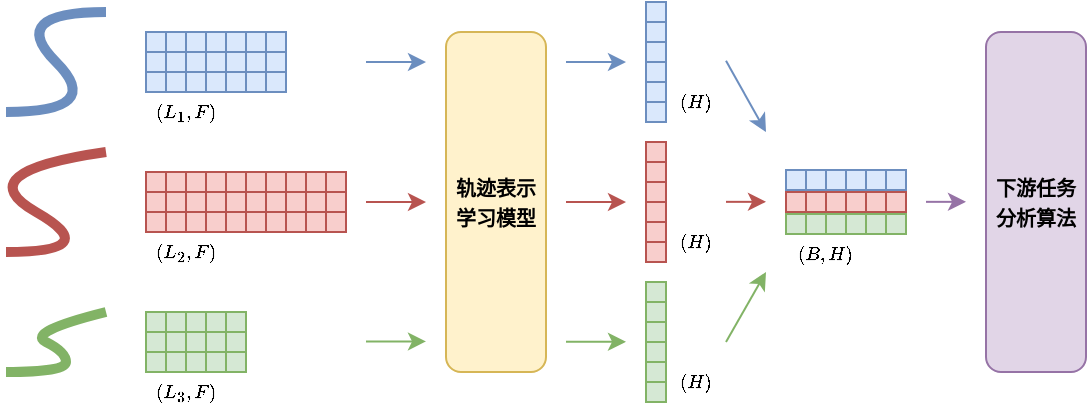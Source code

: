 <mxfile version="26.2.4">
  <diagram name="第 1 页" id="fXplxL7RxXCnTCHVlQfk">
    <mxGraphModel dx="788" dy="467" grid="1" gridSize="10" guides="1" tooltips="1" connect="1" arrows="1" fold="1" page="1" pageScale="1" pageWidth="827" pageHeight="1169" math="1" shadow="0">
      <root>
        <mxCell id="0" />
        <mxCell id="1" parent="0" />
        <mxCell id="59bn6zkRBfai4LQEzVHQ-1" value="&lt;font style=&quot;font-size: 10px;&quot; face=&quot;Simsun&quot;&gt;&lt;b&gt;轨迹表示学习模型&lt;/b&gt;&lt;/font&gt;" style="rounded=1;whiteSpace=wrap;html=1;fillColor=#fff2cc;strokeColor=#d6b656;" parent="1" vertex="1">
          <mxGeometry x="340" y="320" width="50" height="170" as="geometry" />
        </mxCell>
        <mxCell id="59bn6zkRBfai4LQEzVHQ-2" value="" style="curved=1;endArrow=none;html=1;rounded=0;fillColor=#dae8fc;strokeColor=#6c8ebf;startFill=0;strokeWidth=5;" parent="1" edge="1">
          <mxGeometry width="50" height="50" relative="1" as="geometry">
            <mxPoint x="120" y="360" as="sourcePoint" />
            <mxPoint x="170" y="310" as="targetPoint" />
            <Array as="points">
              <mxPoint x="170" y="360" />
              <mxPoint x="120" y="310" />
            </Array>
          </mxGeometry>
        </mxCell>
        <mxCell id="59bn6zkRBfai4LQEzVHQ-5" value="" style="rounded=0;whiteSpace=wrap;html=1;fillColor=#dae8fc;strokeColor=#6c8ebf;" parent="1" vertex="1">
          <mxGeometry x="190" y="330" width="10" height="10" as="geometry" />
        </mxCell>
        <mxCell id="59bn6zkRBfai4LQEzVHQ-7" value="" style="rounded=0;whiteSpace=wrap;html=1;fillColor=#dae8fc;strokeColor=#6c8ebf;" parent="1" vertex="1">
          <mxGeometry x="200" y="330" width="10" height="10" as="geometry" />
        </mxCell>
        <mxCell id="59bn6zkRBfai4LQEzVHQ-8" value="" style="rounded=0;whiteSpace=wrap;html=1;fillColor=#dae8fc;strokeColor=#6c8ebf;" parent="1" vertex="1">
          <mxGeometry x="210" y="330" width="10" height="10" as="geometry" />
        </mxCell>
        <mxCell id="59bn6zkRBfai4LQEzVHQ-9" value="" style="rounded=0;whiteSpace=wrap;html=1;fillColor=#dae8fc;strokeColor=#6c8ebf;" parent="1" vertex="1">
          <mxGeometry x="220" y="330" width="10" height="10" as="geometry" />
        </mxCell>
        <mxCell id="59bn6zkRBfai4LQEzVHQ-10" value="" style="rounded=0;whiteSpace=wrap;html=1;fillColor=#dae8fc;strokeColor=#6c8ebf;" parent="1" vertex="1">
          <mxGeometry x="230" y="330" width="10" height="10" as="geometry" />
        </mxCell>
        <mxCell id="59bn6zkRBfai4LQEzVHQ-11" value="" style="rounded=0;whiteSpace=wrap;html=1;fillColor=#dae8fc;strokeColor=#6c8ebf;" parent="1" vertex="1">
          <mxGeometry x="240" y="330" width="10" height="10" as="geometry" />
        </mxCell>
        <mxCell id="59bn6zkRBfai4LQEzVHQ-12" value="" style="rounded=0;whiteSpace=wrap;html=1;fillColor=#dae8fc;strokeColor=#6c8ebf;" parent="1" vertex="1">
          <mxGeometry x="250" y="330" width="10" height="10" as="geometry" />
        </mxCell>
        <mxCell id="59bn6zkRBfai4LQEzVHQ-13" value="" style="curved=1;endArrow=none;html=1;rounded=0;fillColor=#f8cecc;strokeColor=#b85450;startFill=0;strokeWidth=5;" parent="1" edge="1">
          <mxGeometry width="50" height="50" relative="1" as="geometry">
            <mxPoint x="120" y="430" as="sourcePoint" />
            <mxPoint x="170" y="380" as="targetPoint" />
            <Array as="points">
              <mxPoint x="170" y="430" />
              <mxPoint x="100" y="390" />
            </Array>
          </mxGeometry>
        </mxCell>
        <mxCell id="59bn6zkRBfai4LQEzVHQ-14" value="" style="rounded=0;whiteSpace=wrap;html=1;fillColor=#f8cecc;strokeColor=#b85450;" parent="1" vertex="1">
          <mxGeometry x="190" y="400" width="10" height="10" as="geometry" />
        </mxCell>
        <mxCell id="59bn6zkRBfai4LQEzVHQ-15" value="" style="rounded=0;whiteSpace=wrap;html=1;fillColor=#f8cecc;strokeColor=#b85450;" parent="1" vertex="1">
          <mxGeometry x="200" y="400" width="10" height="10" as="geometry" />
        </mxCell>
        <mxCell id="59bn6zkRBfai4LQEzVHQ-16" value="" style="rounded=0;whiteSpace=wrap;html=1;fillColor=#f8cecc;strokeColor=#b85450;" parent="1" vertex="1">
          <mxGeometry x="210" y="400" width="10" height="10" as="geometry" />
        </mxCell>
        <mxCell id="59bn6zkRBfai4LQEzVHQ-17" value="" style="rounded=0;whiteSpace=wrap;html=1;fillColor=#f8cecc;strokeColor=#b85450;" parent="1" vertex="1">
          <mxGeometry x="220" y="400" width="10" height="10" as="geometry" />
        </mxCell>
        <mxCell id="59bn6zkRBfai4LQEzVHQ-18" value="" style="rounded=0;whiteSpace=wrap;html=1;fillColor=#f8cecc;strokeColor=#b85450;" parent="1" vertex="1">
          <mxGeometry x="230" y="400" width="10" height="10" as="geometry" />
        </mxCell>
        <mxCell id="59bn6zkRBfai4LQEzVHQ-19" value="" style="rounded=0;whiteSpace=wrap;html=1;fillColor=#f8cecc;strokeColor=#b85450;" parent="1" vertex="1">
          <mxGeometry x="240" y="400" width="10" height="10" as="geometry" />
        </mxCell>
        <mxCell id="59bn6zkRBfai4LQEzVHQ-20" value="" style="rounded=0;whiteSpace=wrap;html=1;fillColor=#f8cecc;strokeColor=#b85450;" parent="1" vertex="1">
          <mxGeometry x="250" y="400" width="10" height="10" as="geometry" />
        </mxCell>
        <mxCell id="59bn6zkRBfai4LQEzVHQ-21" value="" style="rounded=0;whiteSpace=wrap;html=1;fillColor=#f8cecc;strokeColor=#b85450;" parent="1" vertex="1">
          <mxGeometry x="260" y="400" width="10" height="10" as="geometry" />
        </mxCell>
        <mxCell id="59bn6zkRBfai4LQEzVHQ-22" value="" style="rounded=0;whiteSpace=wrap;html=1;fillColor=#f8cecc;strokeColor=#b85450;" parent="1" vertex="1">
          <mxGeometry x="270" y="400" width="10" height="10" as="geometry" />
        </mxCell>
        <mxCell id="59bn6zkRBfai4LQEzVHQ-23" value="" style="rounded=0;whiteSpace=wrap;html=1;fillColor=#f8cecc;strokeColor=#b85450;" parent="1" vertex="1">
          <mxGeometry x="280" y="400" width="10" height="10" as="geometry" />
        </mxCell>
        <mxCell id="59bn6zkRBfai4LQEzVHQ-24" value="" style="curved=1;endArrow=none;html=1;rounded=0;fillColor=#d5e8d4;strokeColor=#82b366;startFill=0;strokeWidth=5;" parent="1" edge="1">
          <mxGeometry width="50" height="50" relative="1" as="geometry">
            <mxPoint x="120" y="490" as="sourcePoint" />
            <mxPoint x="170" y="460" as="targetPoint" />
            <Array as="points">
              <mxPoint x="150" y="490" />
              <mxPoint x="150" y="480" />
              <mxPoint x="130" y="470" />
            </Array>
          </mxGeometry>
        </mxCell>
        <mxCell id="59bn6zkRBfai4LQEzVHQ-25" value="" style="rounded=0;whiteSpace=wrap;html=1;fillColor=#d5e8d4;strokeColor=#82b366;" parent="1" vertex="1">
          <mxGeometry x="190" y="470" width="10" height="10" as="geometry" />
        </mxCell>
        <mxCell id="59bn6zkRBfai4LQEzVHQ-26" value="" style="rounded=0;whiteSpace=wrap;html=1;fillColor=#d5e8d4;strokeColor=#82b366;" parent="1" vertex="1">
          <mxGeometry x="200" y="470" width="10" height="10" as="geometry" />
        </mxCell>
        <mxCell id="59bn6zkRBfai4LQEzVHQ-27" value="" style="rounded=0;whiteSpace=wrap;html=1;fillColor=#d5e8d4;strokeColor=#82b366;" parent="1" vertex="1">
          <mxGeometry x="210" y="470" width="10" height="10" as="geometry" />
        </mxCell>
        <mxCell id="59bn6zkRBfai4LQEzVHQ-28" value="" style="rounded=0;whiteSpace=wrap;html=1;fillColor=#d5e8d4;strokeColor=#82b366;" parent="1" vertex="1">
          <mxGeometry x="220" y="470" width="10" height="10" as="geometry" />
        </mxCell>
        <mxCell id="59bn6zkRBfai4LQEzVHQ-29" value="" style="rounded=0;whiteSpace=wrap;html=1;fillColor=#d5e8d4;strokeColor=#82b366;" parent="1" vertex="1">
          <mxGeometry x="230" y="470" width="10" height="10" as="geometry" />
        </mxCell>
        <mxCell id="59bn6zkRBfai4LQEzVHQ-51" value="" style="rounded=0;whiteSpace=wrap;html=1;fillColor=#dae8fc;strokeColor=#6c8ebf;" parent="1" vertex="1">
          <mxGeometry x="190" y="340" width="10" height="10" as="geometry" />
        </mxCell>
        <mxCell id="59bn6zkRBfai4LQEzVHQ-52" value="" style="rounded=0;whiteSpace=wrap;html=1;fillColor=#dae8fc;strokeColor=#6c8ebf;" parent="1" vertex="1">
          <mxGeometry x="200" y="340" width="10" height="10" as="geometry" />
        </mxCell>
        <mxCell id="59bn6zkRBfai4LQEzVHQ-53" value="" style="rounded=0;whiteSpace=wrap;html=1;fillColor=#dae8fc;strokeColor=#6c8ebf;" parent="1" vertex="1">
          <mxGeometry x="210" y="340" width="10" height="10" as="geometry" />
        </mxCell>
        <mxCell id="59bn6zkRBfai4LQEzVHQ-54" value="" style="rounded=0;whiteSpace=wrap;html=1;fillColor=#dae8fc;strokeColor=#6c8ebf;" parent="1" vertex="1">
          <mxGeometry x="220" y="340" width="10" height="10" as="geometry" />
        </mxCell>
        <mxCell id="59bn6zkRBfai4LQEzVHQ-55" value="" style="rounded=0;whiteSpace=wrap;html=1;fillColor=#dae8fc;strokeColor=#6c8ebf;" parent="1" vertex="1">
          <mxGeometry x="230" y="340" width="10" height="10" as="geometry" />
        </mxCell>
        <mxCell id="59bn6zkRBfai4LQEzVHQ-56" value="" style="rounded=0;whiteSpace=wrap;html=1;fillColor=#dae8fc;strokeColor=#6c8ebf;" parent="1" vertex="1">
          <mxGeometry x="240" y="340" width="10" height="10" as="geometry" />
        </mxCell>
        <mxCell id="59bn6zkRBfai4LQEzVHQ-57" value="" style="rounded=0;whiteSpace=wrap;html=1;fillColor=#dae8fc;strokeColor=#6c8ebf;" parent="1" vertex="1">
          <mxGeometry x="250" y="340" width="10" height="10" as="geometry" />
        </mxCell>
        <mxCell id="59bn6zkRBfai4LQEzVHQ-58" value="" style="rounded=0;whiteSpace=wrap;html=1;fillColor=#dae8fc;strokeColor=#6c8ebf;" parent="1" vertex="1">
          <mxGeometry x="190" y="320" width="10" height="10" as="geometry" />
        </mxCell>
        <mxCell id="59bn6zkRBfai4LQEzVHQ-59" value="" style="rounded=0;whiteSpace=wrap;html=1;fillColor=#dae8fc;strokeColor=#6c8ebf;" parent="1" vertex="1">
          <mxGeometry x="200" y="320" width="10" height="10" as="geometry" />
        </mxCell>
        <mxCell id="59bn6zkRBfai4LQEzVHQ-60" value="" style="rounded=0;whiteSpace=wrap;html=1;fillColor=#dae8fc;strokeColor=#6c8ebf;" parent="1" vertex="1">
          <mxGeometry x="210" y="320" width="10" height="10" as="geometry" />
        </mxCell>
        <mxCell id="59bn6zkRBfai4LQEzVHQ-61" value="" style="rounded=0;whiteSpace=wrap;html=1;fillColor=#dae8fc;strokeColor=#6c8ebf;" parent="1" vertex="1">
          <mxGeometry x="220" y="320" width="10" height="10" as="geometry" />
        </mxCell>
        <mxCell id="59bn6zkRBfai4LQEzVHQ-62" value="" style="rounded=0;whiteSpace=wrap;html=1;fillColor=#dae8fc;strokeColor=#6c8ebf;" parent="1" vertex="1">
          <mxGeometry x="230" y="320" width="10" height="10" as="geometry" />
        </mxCell>
        <mxCell id="59bn6zkRBfai4LQEzVHQ-63" value="" style="rounded=0;whiteSpace=wrap;html=1;fillColor=#dae8fc;strokeColor=#6c8ebf;" parent="1" vertex="1">
          <mxGeometry x="240" y="320" width="10" height="10" as="geometry" />
        </mxCell>
        <mxCell id="59bn6zkRBfai4LQEzVHQ-64" value="" style="rounded=0;whiteSpace=wrap;html=1;fillColor=#dae8fc;strokeColor=#6c8ebf;" parent="1" vertex="1">
          <mxGeometry x="250" y="320" width="10" height="10" as="geometry" />
        </mxCell>
        <mxCell id="59bn6zkRBfai4LQEzVHQ-65" value="" style="rounded=0;whiteSpace=wrap;html=1;fillColor=#f8cecc;strokeColor=#b85450;" parent="1" vertex="1">
          <mxGeometry x="190" y="390" width="10" height="10" as="geometry" />
        </mxCell>
        <mxCell id="59bn6zkRBfai4LQEzVHQ-66" value="" style="rounded=0;whiteSpace=wrap;html=1;fillColor=#f8cecc;strokeColor=#b85450;" parent="1" vertex="1">
          <mxGeometry x="200" y="390" width="10" height="10" as="geometry" />
        </mxCell>
        <mxCell id="59bn6zkRBfai4LQEzVHQ-67" value="" style="rounded=0;whiteSpace=wrap;html=1;fillColor=#f8cecc;strokeColor=#b85450;" parent="1" vertex="1">
          <mxGeometry x="210" y="390" width="10" height="10" as="geometry" />
        </mxCell>
        <mxCell id="59bn6zkRBfai4LQEzVHQ-68" value="" style="rounded=0;whiteSpace=wrap;html=1;fillColor=#f8cecc;strokeColor=#b85450;" parent="1" vertex="1">
          <mxGeometry x="220" y="390" width="10" height="10" as="geometry" />
        </mxCell>
        <mxCell id="59bn6zkRBfai4LQEzVHQ-69" value="" style="rounded=0;whiteSpace=wrap;html=1;fillColor=#f8cecc;strokeColor=#b85450;" parent="1" vertex="1">
          <mxGeometry x="230" y="390" width="10" height="10" as="geometry" />
        </mxCell>
        <mxCell id="59bn6zkRBfai4LQEzVHQ-70" value="" style="rounded=0;whiteSpace=wrap;html=1;fillColor=#f8cecc;strokeColor=#b85450;" parent="1" vertex="1">
          <mxGeometry x="240" y="390" width="10" height="10" as="geometry" />
        </mxCell>
        <mxCell id="59bn6zkRBfai4LQEzVHQ-71" value="" style="rounded=0;whiteSpace=wrap;html=1;fillColor=#f8cecc;strokeColor=#b85450;" parent="1" vertex="1">
          <mxGeometry x="250" y="390" width="10" height="10" as="geometry" />
        </mxCell>
        <mxCell id="59bn6zkRBfai4LQEzVHQ-72" value="" style="rounded=0;whiteSpace=wrap;html=1;fillColor=#f8cecc;strokeColor=#b85450;" parent="1" vertex="1">
          <mxGeometry x="260" y="390" width="10" height="10" as="geometry" />
        </mxCell>
        <mxCell id="59bn6zkRBfai4LQEzVHQ-73" value="" style="rounded=0;whiteSpace=wrap;html=1;fillColor=#f8cecc;strokeColor=#b85450;" parent="1" vertex="1">
          <mxGeometry x="270" y="390" width="10" height="10" as="geometry" />
        </mxCell>
        <mxCell id="59bn6zkRBfai4LQEzVHQ-74" value="" style="rounded=0;whiteSpace=wrap;html=1;fillColor=#f8cecc;strokeColor=#b85450;" parent="1" vertex="1">
          <mxGeometry x="280" y="390" width="10" height="10" as="geometry" />
        </mxCell>
        <mxCell id="59bn6zkRBfai4LQEzVHQ-75" value="" style="rounded=0;whiteSpace=wrap;html=1;fillColor=#f8cecc;strokeColor=#b85450;" parent="1" vertex="1">
          <mxGeometry x="190" y="410" width="10" height="10" as="geometry" />
        </mxCell>
        <mxCell id="59bn6zkRBfai4LQEzVHQ-76" value="" style="rounded=0;whiteSpace=wrap;html=1;fillColor=#f8cecc;strokeColor=#b85450;" parent="1" vertex="1">
          <mxGeometry x="200" y="410" width="10" height="10" as="geometry" />
        </mxCell>
        <mxCell id="59bn6zkRBfai4LQEzVHQ-77" value="" style="rounded=0;whiteSpace=wrap;html=1;fillColor=#f8cecc;strokeColor=#b85450;" parent="1" vertex="1">
          <mxGeometry x="210" y="410" width="10" height="10" as="geometry" />
        </mxCell>
        <mxCell id="59bn6zkRBfai4LQEzVHQ-78" value="" style="rounded=0;whiteSpace=wrap;html=1;fillColor=#f8cecc;strokeColor=#b85450;" parent="1" vertex="1">
          <mxGeometry x="220" y="410" width="10" height="10" as="geometry" />
        </mxCell>
        <mxCell id="59bn6zkRBfai4LQEzVHQ-79" value="" style="rounded=0;whiteSpace=wrap;html=1;fillColor=#f8cecc;strokeColor=#b85450;" parent="1" vertex="1">
          <mxGeometry x="230" y="410" width="10" height="10" as="geometry" />
        </mxCell>
        <mxCell id="59bn6zkRBfai4LQEzVHQ-80" value="" style="rounded=0;whiteSpace=wrap;html=1;fillColor=#f8cecc;strokeColor=#b85450;" parent="1" vertex="1">
          <mxGeometry x="240" y="410" width="10" height="10" as="geometry" />
        </mxCell>
        <mxCell id="59bn6zkRBfai4LQEzVHQ-81" value="" style="rounded=0;whiteSpace=wrap;html=1;fillColor=#f8cecc;strokeColor=#b85450;" parent="1" vertex="1">
          <mxGeometry x="250" y="410" width="10" height="10" as="geometry" />
        </mxCell>
        <mxCell id="59bn6zkRBfai4LQEzVHQ-82" value="" style="rounded=0;whiteSpace=wrap;html=1;fillColor=#f8cecc;strokeColor=#b85450;" parent="1" vertex="1">
          <mxGeometry x="260" y="410" width="10" height="10" as="geometry" />
        </mxCell>
        <mxCell id="59bn6zkRBfai4LQEzVHQ-83" value="" style="rounded=0;whiteSpace=wrap;html=1;fillColor=#f8cecc;strokeColor=#b85450;" parent="1" vertex="1">
          <mxGeometry x="270" y="410" width="10" height="10" as="geometry" />
        </mxCell>
        <mxCell id="59bn6zkRBfai4LQEzVHQ-84" value="" style="rounded=0;whiteSpace=wrap;html=1;fillColor=#f8cecc;strokeColor=#b85450;" parent="1" vertex="1">
          <mxGeometry x="280" y="410" width="10" height="10" as="geometry" />
        </mxCell>
        <mxCell id="59bn6zkRBfai4LQEzVHQ-95" value="" style="rounded=0;whiteSpace=wrap;html=1;fillColor=#d5e8d4;strokeColor=#82b366;" parent="1" vertex="1">
          <mxGeometry x="190" y="480" width="10" height="10" as="geometry" />
        </mxCell>
        <mxCell id="59bn6zkRBfai4LQEzVHQ-96" value="" style="rounded=0;whiteSpace=wrap;html=1;fillColor=#d5e8d4;strokeColor=#82b366;" parent="1" vertex="1">
          <mxGeometry x="200" y="480" width="10" height="10" as="geometry" />
        </mxCell>
        <mxCell id="59bn6zkRBfai4LQEzVHQ-97" value="" style="rounded=0;whiteSpace=wrap;html=1;fillColor=#d5e8d4;strokeColor=#82b366;" parent="1" vertex="1">
          <mxGeometry x="210" y="480" width="10" height="10" as="geometry" />
        </mxCell>
        <mxCell id="59bn6zkRBfai4LQEzVHQ-98" value="" style="rounded=0;whiteSpace=wrap;html=1;fillColor=#d5e8d4;strokeColor=#82b366;" parent="1" vertex="1">
          <mxGeometry x="220" y="480" width="10" height="10" as="geometry" />
        </mxCell>
        <mxCell id="59bn6zkRBfai4LQEzVHQ-99" value="" style="rounded=0;whiteSpace=wrap;html=1;fillColor=#d5e8d4;strokeColor=#82b366;" parent="1" vertex="1">
          <mxGeometry x="230" y="480" width="10" height="10" as="geometry" />
        </mxCell>
        <mxCell id="59bn6zkRBfai4LQEzVHQ-100" value="" style="rounded=0;whiteSpace=wrap;html=1;fillColor=#d5e8d4;strokeColor=#82b366;" parent="1" vertex="1">
          <mxGeometry x="190" y="460" width="10" height="10" as="geometry" />
        </mxCell>
        <mxCell id="59bn6zkRBfai4LQEzVHQ-101" value="" style="rounded=0;whiteSpace=wrap;html=1;fillColor=#d5e8d4;strokeColor=#82b366;" parent="1" vertex="1">
          <mxGeometry x="200" y="460" width="10" height="10" as="geometry" />
        </mxCell>
        <mxCell id="59bn6zkRBfai4LQEzVHQ-102" value="" style="rounded=0;whiteSpace=wrap;html=1;fillColor=#d5e8d4;strokeColor=#82b366;" parent="1" vertex="1">
          <mxGeometry x="210" y="460" width="10" height="10" as="geometry" />
        </mxCell>
        <mxCell id="59bn6zkRBfai4LQEzVHQ-103" value="" style="rounded=0;whiteSpace=wrap;html=1;fillColor=#d5e8d4;strokeColor=#82b366;" parent="1" vertex="1">
          <mxGeometry x="220" y="460" width="10" height="10" as="geometry" />
        </mxCell>
        <mxCell id="59bn6zkRBfai4LQEzVHQ-104" value="" style="rounded=0;whiteSpace=wrap;html=1;fillColor=#d5e8d4;strokeColor=#82b366;" parent="1" vertex="1">
          <mxGeometry x="230" y="460" width="10" height="10" as="geometry" />
        </mxCell>
        <mxCell id="59bn6zkRBfai4LQEzVHQ-129" value="" style="rounded=0;whiteSpace=wrap;html=1;fillColor=#dae8fc;strokeColor=#6c8ebf;" parent="1" vertex="1">
          <mxGeometry x="440" y="315" width="10" height="10" as="geometry" />
        </mxCell>
        <mxCell id="59bn6zkRBfai4LQEzVHQ-130" value="" style="rounded=0;whiteSpace=wrap;html=1;fillColor=#dae8fc;strokeColor=#6c8ebf;" parent="1" vertex="1">
          <mxGeometry x="440" y="325" width="10" height="10" as="geometry" />
        </mxCell>
        <mxCell id="59bn6zkRBfai4LQEzVHQ-131" value="" style="rounded=0;whiteSpace=wrap;html=1;fillColor=#dae8fc;strokeColor=#6c8ebf;" parent="1" vertex="1">
          <mxGeometry x="440" y="305" width="10" height="10" as="geometry" />
        </mxCell>
        <mxCell id="59bn6zkRBfai4LQEzVHQ-132" value="" style="rounded=0;whiteSpace=wrap;html=1;fillColor=#dae8fc;strokeColor=#6c8ebf;" parent="1" vertex="1">
          <mxGeometry x="440" y="345" width="10" height="10" as="geometry" />
        </mxCell>
        <mxCell id="59bn6zkRBfai4LQEzVHQ-133" value="" style="rounded=0;whiteSpace=wrap;html=1;fillColor=#dae8fc;strokeColor=#6c8ebf;" parent="1" vertex="1">
          <mxGeometry x="440" y="355" width="10" height="10" as="geometry" />
        </mxCell>
        <mxCell id="59bn6zkRBfai4LQEzVHQ-134" value="" style="rounded=0;whiteSpace=wrap;html=1;fillColor=#dae8fc;strokeColor=#6c8ebf;" parent="1" vertex="1">
          <mxGeometry x="440" y="335" width="10" height="10" as="geometry" />
        </mxCell>
        <mxCell id="59bn6zkRBfai4LQEzVHQ-135" value="" style="rounded=0;whiteSpace=wrap;html=1;fillColor=#f8cecc;strokeColor=#b85450;" parent="1" vertex="1">
          <mxGeometry x="440" y="385" width="10" height="10" as="geometry" />
        </mxCell>
        <mxCell id="59bn6zkRBfai4LQEzVHQ-136" value="" style="rounded=0;whiteSpace=wrap;html=1;fillColor=#f8cecc;strokeColor=#b85450;" parent="1" vertex="1">
          <mxGeometry x="440" y="395" width="10" height="10" as="geometry" />
        </mxCell>
        <mxCell id="59bn6zkRBfai4LQEzVHQ-137" value="" style="rounded=0;whiteSpace=wrap;html=1;fillColor=#f8cecc;strokeColor=#b85450;" parent="1" vertex="1">
          <mxGeometry x="440" y="375" width="10" height="10" as="geometry" />
        </mxCell>
        <mxCell id="59bn6zkRBfai4LQEzVHQ-138" value="" style="rounded=0;whiteSpace=wrap;html=1;fillColor=#f8cecc;strokeColor=#b85450;" parent="1" vertex="1">
          <mxGeometry x="440" y="415" width="10" height="10" as="geometry" />
        </mxCell>
        <mxCell id="59bn6zkRBfai4LQEzVHQ-139" value="" style="rounded=0;whiteSpace=wrap;html=1;fillColor=#f8cecc;strokeColor=#b85450;" parent="1" vertex="1">
          <mxGeometry x="440" y="425" width="10" height="10" as="geometry" />
        </mxCell>
        <mxCell id="59bn6zkRBfai4LQEzVHQ-140" value="" style="rounded=0;whiteSpace=wrap;html=1;fillColor=#f8cecc;strokeColor=#b85450;" parent="1" vertex="1">
          <mxGeometry x="440" y="405" width="10" height="10" as="geometry" />
        </mxCell>
        <mxCell id="59bn6zkRBfai4LQEzVHQ-147" value="" style="endArrow=classic;html=1;rounded=0;fillColor=#dae8fc;strokeColor=#6c8ebf;" parent="1" edge="1">
          <mxGeometry width="50" height="50" relative="1" as="geometry">
            <mxPoint x="300" y="335" as="sourcePoint" />
            <mxPoint x="330" y="335" as="targetPoint" />
          </mxGeometry>
        </mxCell>
        <mxCell id="59bn6zkRBfai4LQEzVHQ-148" value="" style="endArrow=classic;html=1;rounded=0;fillColor=#f8cecc;strokeColor=#b85450;" parent="1" edge="1">
          <mxGeometry width="50" height="50" relative="1" as="geometry">
            <mxPoint x="300" y="405" as="sourcePoint" />
            <mxPoint x="330" y="405" as="targetPoint" />
          </mxGeometry>
        </mxCell>
        <mxCell id="59bn6zkRBfai4LQEzVHQ-149" value="" style="endArrow=classic;html=1;rounded=0;fillColor=#d5e8d4;strokeColor=#82b366;" parent="1" edge="1">
          <mxGeometry width="50" height="50" relative="1" as="geometry">
            <mxPoint x="300" y="474.72" as="sourcePoint" />
            <mxPoint x="330" y="474.72" as="targetPoint" />
          </mxGeometry>
        </mxCell>
        <mxCell id="59bn6zkRBfai4LQEzVHQ-150" value="" style="endArrow=classic;html=1;rounded=0;fillColor=#dae8fc;strokeColor=#6c8ebf;" parent="1" edge="1">
          <mxGeometry width="50" height="50" relative="1" as="geometry">
            <mxPoint x="400" y="335" as="sourcePoint" />
            <mxPoint x="430" y="335" as="targetPoint" />
          </mxGeometry>
        </mxCell>
        <mxCell id="59bn6zkRBfai4LQEzVHQ-151" value="" style="endArrow=classic;html=1;rounded=0;fillColor=#f8cecc;strokeColor=#b85450;" parent="1" edge="1">
          <mxGeometry width="50" height="50" relative="1" as="geometry">
            <mxPoint x="400" y="405" as="sourcePoint" />
            <mxPoint x="430" y="405" as="targetPoint" />
          </mxGeometry>
        </mxCell>
        <mxCell id="59bn6zkRBfai4LQEzVHQ-152" value="" style="endArrow=classic;html=1;rounded=0;fillColor=#d5e8d4;strokeColor=#82b366;" parent="1" edge="1">
          <mxGeometry width="50" height="50" relative="1" as="geometry">
            <mxPoint x="400" y="474.9" as="sourcePoint" />
            <mxPoint x="430" y="474.9" as="targetPoint" />
          </mxGeometry>
        </mxCell>
        <mxCell id="59bn6zkRBfai4LQEzVHQ-155" value="&lt;font style=&quot;font-size: 8px;&quot;&gt;$$(L_{1},F)$$&lt;/font&gt;" style="text;html=1;align=center;verticalAlign=middle;whiteSpace=wrap;rounded=0;" parent="1" vertex="1">
          <mxGeometry x="190" y="350" width="40" height="20" as="geometry" />
        </mxCell>
        <mxCell id="59bn6zkRBfai4LQEzVHQ-156" value="&lt;font style=&quot;font-size: 8px;&quot;&gt;$$(L_{2},F)$$&lt;/font&gt;" style="text;html=1;align=center;verticalAlign=middle;whiteSpace=wrap;rounded=0;" parent="1" vertex="1">
          <mxGeometry x="190" y="420" width="40" height="20" as="geometry" />
        </mxCell>
        <mxCell id="59bn6zkRBfai4LQEzVHQ-157" value="&lt;font style=&quot;font-size: 8px;&quot;&gt;$$(L_{3},F)$$&lt;/font&gt;" style="text;html=1;align=center;verticalAlign=middle;whiteSpace=wrap;rounded=0;" parent="1" vertex="1">
          <mxGeometry x="190" y="490" width="40" height="20" as="geometry" />
        </mxCell>
        <mxCell id="59bn6zkRBfai4LQEzVHQ-158" value="&lt;font style=&quot;font-size: 8px;&quot;&gt;$$(H)$$&lt;/font&gt;" style="text;html=1;align=center;verticalAlign=middle;whiteSpace=wrap;rounded=0;" parent="1" vertex="1">
          <mxGeometry x="450" y="345" width="30" height="20" as="geometry" />
        </mxCell>
        <mxCell id="59bn6zkRBfai4LQEzVHQ-159" value="&lt;font style=&quot;font-size: 8px;&quot;&gt;$$(H)$$&lt;/font&gt;" style="text;html=1;align=center;verticalAlign=middle;whiteSpace=wrap;rounded=0;" parent="1" vertex="1">
          <mxGeometry x="450" y="415" width="30" height="20" as="geometry" />
        </mxCell>
        <mxCell id="59bn6zkRBfai4LQEzVHQ-160" value="&lt;font style=&quot;font-size: 8px;&quot;&gt;$$(H)$$&lt;/font&gt;" style="text;html=1;align=center;verticalAlign=middle;whiteSpace=wrap;rounded=0;" parent="1" vertex="1">
          <mxGeometry x="450" y="485" width="30" height="20" as="geometry" />
        </mxCell>
        <mxCell id="hb5ULUkR8Dq5Dztwlfbj-1" value="" style="rounded=0;whiteSpace=wrap;html=1;fillColor=#dae8fc;strokeColor=#6c8ebf;direction=north;flipV=1;flipH=1;rotation=0;" vertex="1" parent="1">
          <mxGeometry x="510" y="389" width="10" height="10" as="geometry" />
        </mxCell>
        <mxCell id="hb5ULUkR8Dq5Dztwlfbj-2" value="" style="rounded=0;whiteSpace=wrap;html=1;fillColor=#dae8fc;strokeColor=#6c8ebf;direction=north;flipV=1;flipH=1;rotation=0;" vertex="1" parent="1">
          <mxGeometry x="560" y="389" width="10" height="10" as="geometry" />
        </mxCell>
        <mxCell id="hb5ULUkR8Dq5Dztwlfbj-3" value="" style="rounded=0;whiteSpace=wrap;html=1;fillColor=#dae8fc;strokeColor=#6c8ebf;direction=north;flipV=1;flipH=1;rotation=0;" vertex="1" parent="1">
          <mxGeometry x="520" y="389" width="10" height="10" as="geometry" />
        </mxCell>
        <mxCell id="hb5ULUkR8Dq5Dztwlfbj-4" value="" style="rounded=0;whiteSpace=wrap;html=1;fillColor=#dae8fc;strokeColor=#6c8ebf;direction=north;flipV=1;flipH=1;rotation=0;" vertex="1" parent="1">
          <mxGeometry x="540" y="389" width="10" height="10" as="geometry" />
        </mxCell>
        <mxCell id="hb5ULUkR8Dq5Dztwlfbj-5" value="" style="rounded=0;whiteSpace=wrap;html=1;fillColor=#dae8fc;strokeColor=#6c8ebf;direction=north;flipV=1;flipH=1;rotation=0;" vertex="1" parent="1">
          <mxGeometry x="530" y="389" width="10" height="10" as="geometry" />
        </mxCell>
        <mxCell id="hb5ULUkR8Dq5Dztwlfbj-6" value="" style="rounded=0;whiteSpace=wrap;html=1;fillColor=#dae8fc;strokeColor=#6c8ebf;direction=north;flipV=1;flipH=1;rotation=0;" vertex="1" parent="1">
          <mxGeometry x="550" y="389" width="10" height="10" as="geometry" />
        </mxCell>
        <mxCell id="hb5ULUkR8Dq5Dztwlfbj-9" value="" style="rounded=0;whiteSpace=wrap;html=1;fillColor=#f8cecc;strokeColor=#b85450;" vertex="1" parent="1">
          <mxGeometry x="510" y="400" width="10" height="10" as="geometry" />
        </mxCell>
        <mxCell id="hb5ULUkR8Dq5Dztwlfbj-10" value="" style="rounded=0;whiteSpace=wrap;html=1;fillColor=#f8cecc;strokeColor=#b85450;" vertex="1" parent="1">
          <mxGeometry x="520" y="400" width="10" height="10" as="geometry" />
        </mxCell>
        <mxCell id="hb5ULUkR8Dq5Dztwlfbj-11" value="" style="rounded=0;whiteSpace=wrap;html=1;fillColor=#f8cecc;strokeColor=#b85450;" vertex="1" parent="1">
          <mxGeometry x="530" y="400" width="10" height="10" as="geometry" />
        </mxCell>
        <mxCell id="hb5ULUkR8Dq5Dztwlfbj-12" value="" style="rounded=0;whiteSpace=wrap;html=1;fillColor=#f8cecc;strokeColor=#b85450;" vertex="1" parent="1">
          <mxGeometry x="540" y="400" width="10" height="10" as="geometry" />
        </mxCell>
        <mxCell id="hb5ULUkR8Dq5Dztwlfbj-13" value="" style="rounded=0;whiteSpace=wrap;html=1;fillColor=#f8cecc;strokeColor=#b85450;" vertex="1" parent="1">
          <mxGeometry x="550" y="400" width="10" height="10" as="geometry" />
        </mxCell>
        <mxCell id="hb5ULUkR8Dq5Dztwlfbj-14" value="" style="rounded=0;whiteSpace=wrap;html=1;fillColor=#f8cecc;strokeColor=#b85450;" vertex="1" parent="1">
          <mxGeometry x="560" y="400" width="10" height="10" as="geometry" />
        </mxCell>
        <mxCell id="hb5ULUkR8Dq5Dztwlfbj-15" value="" style="rounded=0;whiteSpace=wrap;html=1;fillColor=#d5e8d4;strokeColor=#82b366;" vertex="1" parent="1">
          <mxGeometry x="520" y="411" width="10" height="10" as="geometry" />
        </mxCell>
        <mxCell id="hb5ULUkR8Dq5Dztwlfbj-16" value="" style="rounded=0;whiteSpace=wrap;html=1;fillColor=#d5e8d4;strokeColor=#82b366;" vertex="1" parent="1">
          <mxGeometry x="510" y="411" width="10" height="10" as="geometry" />
        </mxCell>
        <mxCell id="hb5ULUkR8Dq5Dztwlfbj-17" value="" style="rounded=0;whiteSpace=wrap;html=1;fillColor=#d5e8d4;strokeColor=#82b366;" vertex="1" parent="1">
          <mxGeometry x="540" y="411" width="10" height="10" as="geometry" />
        </mxCell>
        <mxCell id="hb5ULUkR8Dq5Dztwlfbj-18" value="" style="rounded=0;whiteSpace=wrap;html=1;fillColor=#d5e8d4;strokeColor=#82b366;" vertex="1" parent="1">
          <mxGeometry x="530" y="411" width="10" height="10" as="geometry" />
        </mxCell>
        <mxCell id="hb5ULUkR8Dq5Dztwlfbj-19" value="" style="rounded=0;whiteSpace=wrap;html=1;fillColor=#d5e8d4;strokeColor=#82b366;" vertex="1" parent="1">
          <mxGeometry x="560" y="411" width="10" height="10" as="geometry" />
        </mxCell>
        <mxCell id="hb5ULUkR8Dq5Dztwlfbj-20" value="" style="rounded=0;whiteSpace=wrap;html=1;fillColor=#d5e8d4;strokeColor=#82b366;" vertex="1" parent="1">
          <mxGeometry x="550" y="411" width="10" height="10" as="geometry" />
        </mxCell>
        <mxCell id="hb5ULUkR8Dq5Dztwlfbj-21" value="" style="endArrow=classic;html=1;rounded=0;fillColor=#dae8fc;strokeColor=#6c8ebf;" edge="1" parent="1">
          <mxGeometry width="50" height="50" relative="1" as="geometry">
            <mxPoint x="480" y="334.43" as="sourcePoint" />
            <mxPoint x="500" y="370" as="targetPoint" />
          </mxGeometry>
        </mxCell>
        <mxCell id="hb5ULUkR8Dq5Dztwlfbj-22" value="" style="endArrow=classic;html=1;rounded=0;fillColor=#f8cecc;strokeColor=#b85450;" edge="1" parent="1">
          <mxGeometry width="50" height="50" relative="1" as="geometry">
            <mxPoint x="480" y="404.92" as="sourcePoint" />
            <mxPoint x="500" y="404.92" as="targetPoint" />
          </mxGeometry>
        </mxCell>
        <mxCell id="hb5ULUkR8Dq5Dztwlfbj-23" value="" style="endArrow=classic;html=1;rounded=0;fillColor=#d5e8d4;strokeColor=#82b366;" edge="1" parent="1">
          <mxGeometry width="50" height="50" relative="1" as="geometry">
            <mxPoint x="480" y="475" as="sourcePoint" />
            <mxPoint x="500" y="440" as="targetPoint" />
          </mxGeometry>
        </mxCell>
        <mxCell id="hb5ULUkR8Dq5Dztwlfbj-24" value="" style="group" vertex="1" connectable="0" parent="1">
          <mxGeometry x="440" y="445" width="10" height="60" as="geometry" />
        </mxCell>
        <mxCell id="59bn6zkRBfai4LQEzVHQ-141" value="" style="rounded=0;whiteSpace=wrap;html=1;fillColor=#d5e8d4;strokeColor=#82b366;" parent="hb5ULUkR8Dq5Dztwlfbj-24" vertex="1">
          <mxGeometry y="10" width="10" height="10" as="geometry" />
        </mxCell>
        <mxCell id="59bn6zkRBfai4LQEzVHQ-142" value="" style="rounded=0;whiteSpace=wrap;html=1;fillColor=#d5e8d4;strokeColor=#82b366;" parent="hb5ULUkR8Dq5Dztwlfbj-24" vertex="1">
          <mxGeometry y="20" width="10" height="10" as="geometry" />
        </mxCell>
        <mxCell id="59bn6zkRBfai4LQEzVHQ-143" value="" style="rounded=0;whiteSpace=wrap;html=1;fillColor=#d5e8d4;strokeColor=#82b366;" parent="hb5ULUkR8Dq5Dztwlfbj-24" vertex="1">
          <mxGeometry width="10" height="10" as="geometry" />
        </mxCell>
        <mxCell id="59bn6zkRBfai4LQEzVHQ-144" value="" style="rounded=0;whiteSpace=wrap;html=1;fillColor=#d5e8d4;strokeColor=#82b366;" parent="hb5ULUkR8Dq5Dztwlfbj-24" vertex="1">
          <mxGeometry y="40" width="10" height="10" as="geometry" />
        </mxCell>
        <mxCell id="59bn6zkRBfai4LQEzVHQ-145" value="" style="rounded=0;whiteSpace=wrap;html=1;fillColor=#d5e8d4;strokeColor=#82b366;" parent="hb5ULUkR8Dq5Dztwlfbj-24" vertex="1">
          <mxGeometry y="50" width="10" height="10" as="geometry" />
        </mxCell>
        <mxCell id="59bn6zkRBfai4LQEzVHQ-146" value="" style="rounded=0;whiteSpace=wrap;html=1;fillColor=#d5e8d4;strokeColor=#82b366;" parent="hb5ULUkR8Dq5Dztwlfbj-24" vertex="1">
          <mxGeometry y="30" width="10" height="10" as="geometry" />
        </mxCell>
        <mxCell id="hb5ULUkR8Dq5Dztwlfbj-28" value="&lt;font style=&quot;font-size: 8px;&quot;&gt;$$(B,H)$$&lt;/font&gt;" style="text;html=1;align=center;verticalAlign=middle;whiteSpace=wrap;rounded=0;" vertex="1" parent="1">
          <mxGeometry x="510" y="421" width="40" height="20" as="geometry" />
        </mxCell>
        <mxCell id="hb5ULUkR8Dq5Dztwlfbj-30" value="&lt;font face=&quot;Simsun&quot;&gt;&lt;span style=&quot;font-size: 10px;&quot;&gt;&lt;b&gt;下游任务分析算法&lt;/b&gt;&lt;/span&gt;&lt;/font&gt;" style="rounded=1;whiteSpace=wrap;html=1;fillColor=#e1d5e7;strokeColor=#9673a6;" vertex="1" parent="1">
          <mxGeometry x="610" y="320" width="50" height="170" as="geometry" />
        </mxCell>
        <mxCell id="hb5ULUkR8Dq5Dztwlfbj-32" value="" style="endArrow=classic;html=1;rounded=0;fillColor=#e1d5e7;strokeColor=#9673a6;" edge="1" parent="1">
          <mxGeometry width="50" height="50" relative="1" as="geometry">
            <mxPoint x="580" y="404.92" as="sourcePoint" />
            <mxPoint x="600" y="404.92" as="targetPoint" />
          </mxGeometry>
        </mxCell>
      </root>
    </mxGraphModel>
  </diagram>
</mxfile>
